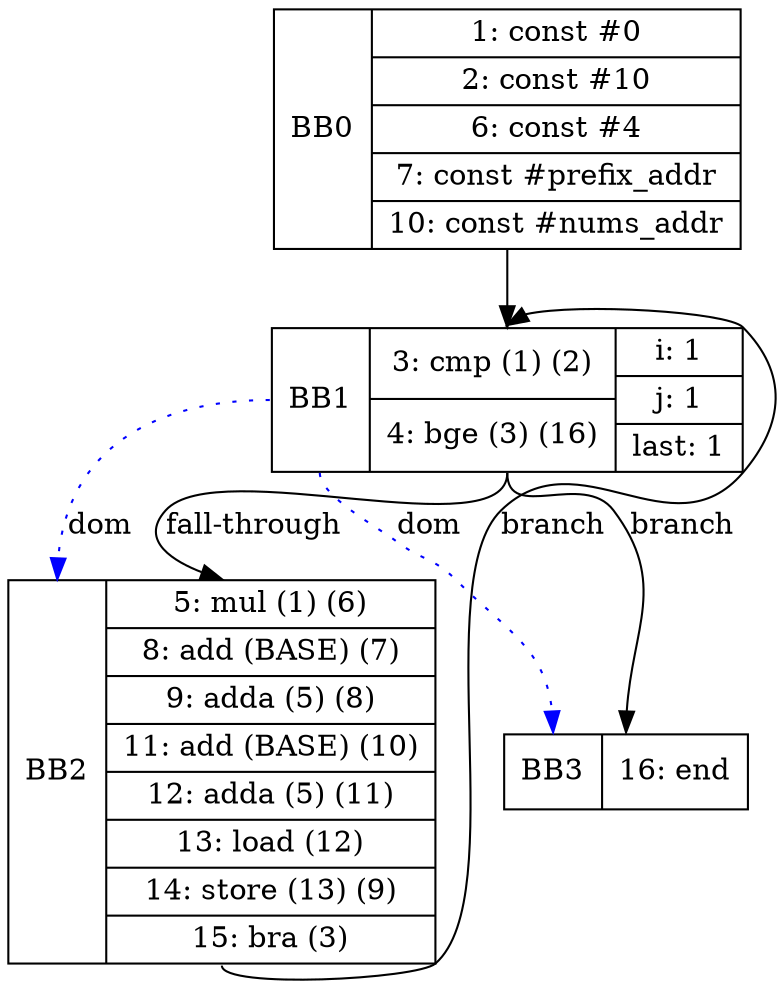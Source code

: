 digraph G {
bb0 [shape=record, label="<b>BB0 | {1: const #0|2: const #10|6: const #4|7: const #prefix_addr|10: const #nums_addr}"];
bb1 [shape=record, label="<b>BB1 | {3: cmp (1) (2)|4: bge (3) (16)}| {i: 1 | j: 1 | last: 1}"];
bb2 [shape=record, label="<b>BB2 | {5: mul (1) (6)|8: add (BASE) (7)|9: adda (5) (8)|11: add (BASE) (10)|12: adda (5) (11)|13: load (12)|14: store (13) (9)|15: bra (3)}"];
bb3 [shape=record, label="<b>BB3 | {16: end}"];
bb0:s -> bb1:n ;
bb2:s -> bb1:n [label="branch"];
bb1:s -> bb2:n [label="fall-through"];
bb1:s -> bb3:n [label="branch"];
bb1:b -> bb2:b [color=blue, style=dotted, label="dom"];
bb1:b -> bb3:b [color=blue, style=dotted, label="dom"];
}